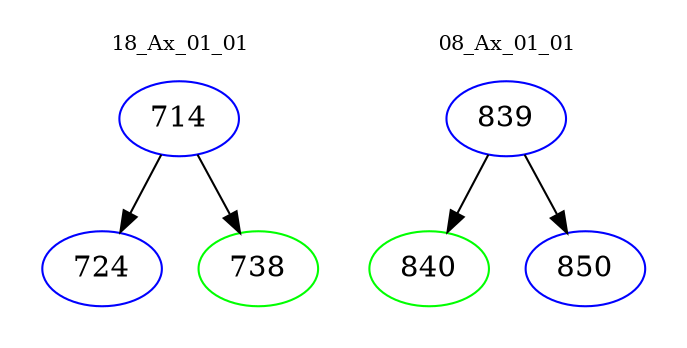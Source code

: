 digraph{
subgraph cluster_0 {
color = white
label = "18_Ax_01_01";
fontsize=10;
T0_714 [label="714", color="blue"]
T0_714 -> T0_724 [color="black"]
T0_724 [label="724", color="blue"]
T0_714 -> T0_738 [color="black"]
T0_738 [label="738", color="green"]
}
subgraph cluster_1 {
color = white
label = "08_Ax_01_01";
fontsize=10;
T1_839 [label="839", color="blue"]
T1_839 -> T1_840 [color="black"]
T1_840 [label="840", color="green"]
T1_839 -> T1_850 [color="black"]
T1_850 [label="850", color="blue"]
}
}

